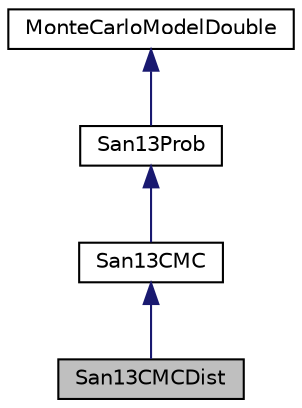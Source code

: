 digraph "San13CMCDist"
{
 // INTERACTIVE_SVG=YES
  bgcolor="transparent";
  edge [fontname="Helvetica",fontsize="10",labelfontname="Helvetica",labelfontsize="10"];
  node [fontname="Helvetica",fontsize="10",shape=record];
  Node0 [label="San13CMCDist",height=0.2,width=0.4,color="black", fillcolor="grey75", style="filled", fontcolor="black"];
  Node1 -> Node0 [dir="back",color="midnightblue",fontsize="10",style="solid",fontname="Helvetica"];
  Node1 [label="San13CMC",height=0.2,width=0.4,color="black",URL="$dd/d09/classift6561examples_1_1San13CMC.html"];
  Node2 -> Node1 [dir="back",color="midnightblue",fontsize="10",style="solid",fontname="Helvetica"];
  Node2 [label="San13Prob",height=0.2,width=0.4,color="black",URL="$d1/d19/classift6561examples_1_1San13Prob.html",tooltip="This class simulates a specific stochastic activity network with 9 nodes and 13 links, taken from Elmaghraby (1977) and used again in L&#39;Ecuyer and Lemieux (2000), \"Variance Reduction via Lattice Rules\". "];
  Node3 -> Node2 [dir="back",color="midnightblue",fontsize="10",style="solid",fontname="Helvetica"];
  Node3 [label="MonteCarloModelDouble",height=0.2,width=0.4,color="black",URL="$d3/d2f/interfaceumontreal_1_1ssj_1_1mcqmctools_1_1MonteCarloModelDouble.html",tooltip="An interface for a very simple simulation model for which Monte Carlo (MC) and RQMC experiments are t..."];
}
